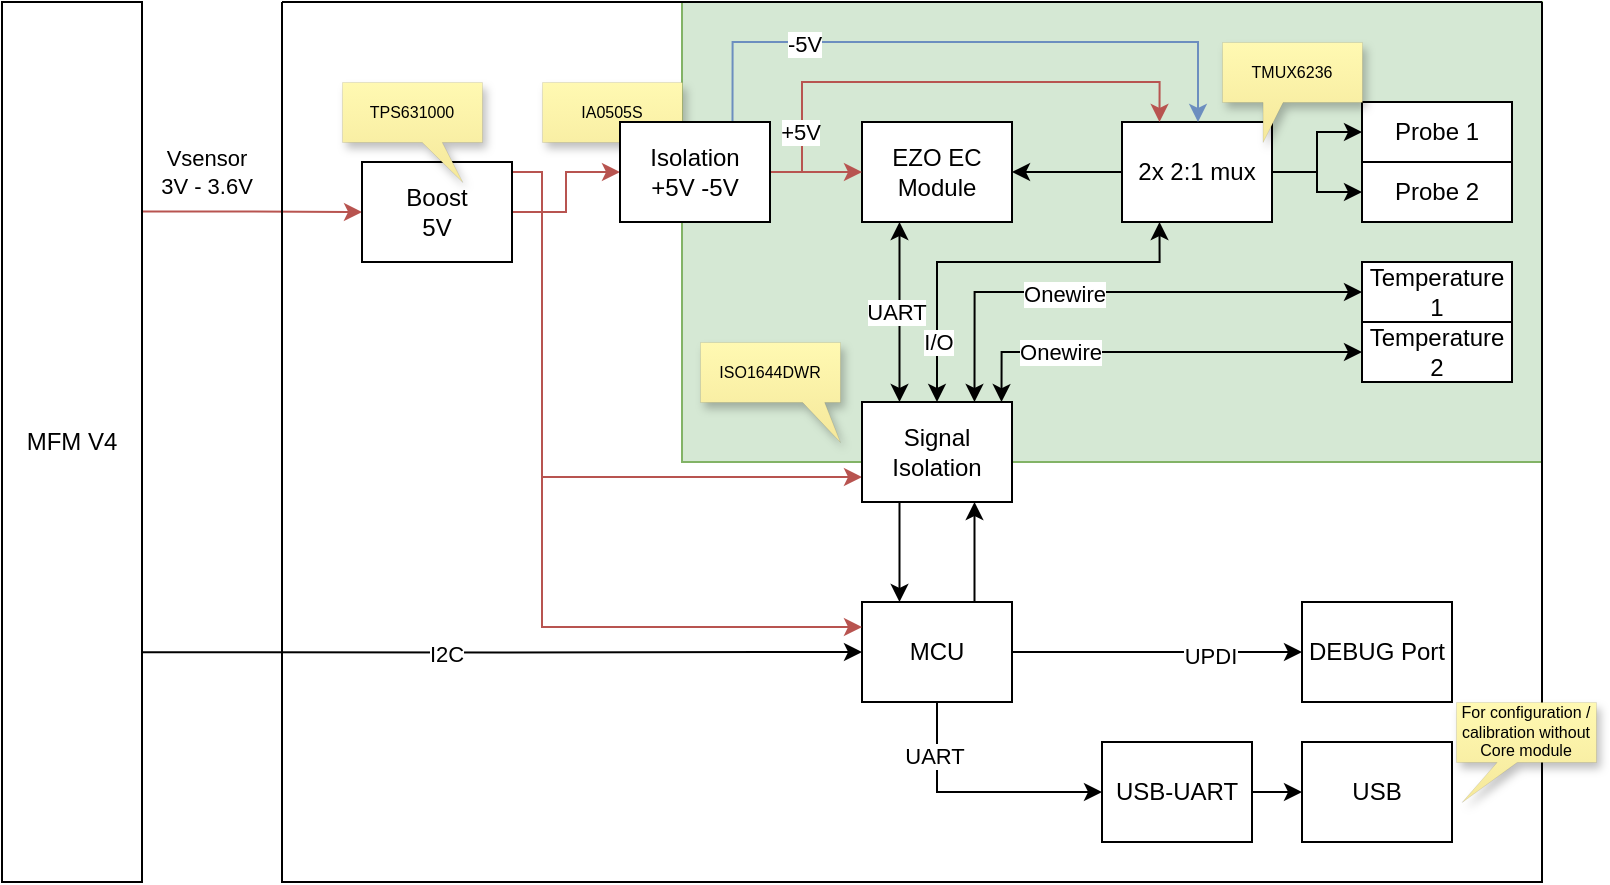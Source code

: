<mxfile version="24.5.3" type="device" pages="2">
  <diagram name="Hardware" id="1jqMc8SVdaduA_VYMaS6">
    <mxGraphModel dx="1680" dy="700" grid="1" gridSize="10" guides="1" tooltips="1" connect="1" arrows="1" fold="1" page="1" pageScale="1" pageWidth="827" pageHeight="1169" math="0" shadow="0">
      <root>
        <mxCell id="0" />
        <mxCell id="1" parent="0" />
        <mxCell id="no-w3kHmlKPdVMOaWSqH-8" value="" style="rounded=0;whiteSpace=wrap;html=1;fillColor=#d5e8d4;strokeColor=#82b366;movable=0;resizable=0;rotatable=0;deletable=0;editable=0;locked=1;connectable=0;" parent="1" vertex="1">
          <mxGeometry x="370" y="40" width="430" height="230" as="geometry" />
        </mxCell>
        <mxCell id="zH7CD539yPKMTo7ZfEln-61" style="edgeStyle=orthogonalEdgeStyle;rounded=0;orthogonalLoop=1;jettySize=auto;html=1;exitX=1.001;exitY=0.739;exitDx=0;exitDy=0;exitPerimeter=0;" parent="1" source="zH7CD539yPKMTo7ZfEln-1" target="zH7CD539yPKMTo7ZfEln-12" edge="1">
          <mxGeometry relative="1" as="geometry" />
        </mxCell>
        <mxCell id="zH7CD539yPKMTo7ZfEln-62" value="I2C" style="edgeLabel;html=1;align=center;verticalAlign=middle;resizable=0;points=[];" parent="zH7CD539yPKMTo7ZfEln-61" vertex="1" connectable="0">
          <mxGeometry x="-0.199" relative="1" as="geometry">
            <mxPoint x="8" y="1" as="offset" />
          </mxGeometry>
        </mxCell>
        <mxCell id="zH7CD539yPKMTo7ZfEln-63" value="" style="edgeStyle=orthogonalEdgeStyle;rounded=0;orthogonalLoop=1;jettySize=auto;html=1;exitX=0.998;exitY=0.238;exitDx=0;exitDy=0;entryX=0;entryY=0.5;entryDx=0;entryDy=0;exitPerimeter=0;fillColor=#f8cecc;strokeColor=#b85450;" parent="1" source="zH7CD539yPKMTo7ZfEln-1" target="no-w3kHmlKPdVMOaWSqH-1" edge="1">
          <mxGeometry relative="1" as="geometry" />
        </mxCell>
        <mxCell id="zH7CD539yPKMTo7ZfEln-64" value="Vsensor&lt;div&gt;3V - 3.6V&lt;/div&gt;" style="edgeLabel;html=1;align=center;verticalAlign=middle;resizable=0;points=[];" parent="zH7CD539yPKMTo7ZfEln-63" vertex="1" connectable="0">
          <mxGeometry x="-0.146" relative="1" as="geometry">
            <mxPoint x="-15" y="-20" as="offset" />
          </mxGeometry>
        </mxCell>
        <mxCell id="zH7CD539yPKMTo7ZfEln-1" value="MFM V4" style="rounded=0;whiteSpace=wrap;html=1;" parent="1" vertex="1">
          <mxGeometry x="30" y="40" width="70" height="440" as="geometry" />
        </mxCell>
        <mxCell id="zH7CD539yPKMTo7ZfEln-3" value="" style="swimlane;startSize=0;" parent="1" vertex="1">
          <mxGeometry x="170" y="40" width="630" height="440" as="geometry" />
        </mxCell>
        <mxCell id="zH7CD539yPKMTo7ZfEln-20" style="edgeStyle=orthogonalEdgeStyle;rounded=0;orthogonalLoop=1;jettySize=auto;html=1;exitX=1;exitY=0.5;exitDx=0;exitDy=0;" parent="zH7CD539yPKMTo7ZfEln-3" source="zH7CD539yPKMTo7ZfEln-12" target="zH7CD539yPKMTo7ZfEln-19" edge="1">
          <mxGeometry relative="1" as="geometry" />
        </mxCell>
        <mxCell id="zH7CD539yPKMTo7ZfEln-21" value="UPDI" style="edgeLabel;html=1;align=center;verticalAlign=middle;resizable=0;points=[];" parent="zH7CD539yPKMTo7ZfEln-20" vertex="1" connectable="0">
          <mxGeometry x="0.356" y="-2" relative="1" as="geometry">
            <mxPoint as="offset" />
          </mxGeometry>
        </mxCell>
        <mxCell id="zH7CD539yPKMTo7ZfEln-57" style="edgeStyle=orthogonalEdgeStyle;rounded=0;orthogonalLoop=1;jettySize=auto;html=1;entryX=0;entryY=0.5;entryDx=0;entryDy=0;exitX=0.5;exitY=1;exitDx=0;exitDy=0;" parent="zH7CD539yPKMTo7ZfEln-3" source="zH7CD539yPKMTo7ZfEln-12" target="zH7CD539yPKMTo7ZfEln-55" edge="1">
          <mxGeometry relative="1" as="geometry" />
        </mxCell>
        <mxCell id="Ar8b3TrCb_WrASNO3pO2-12" value="UART" style="edgeLabel;html=1;align=center;verticalAlign=middle;resizable=0;points=[];" vertex="1" connectable="0" parent="zH7CD539yPKMTo7ZfEln-57">
          <mxGeometry x="-0.574" y="-2" relative="1" as="geometry">
            <mxPoint as="offset" />
          </mxGeometry>
        </mxCell>
        <mxCell id="no-w3kHmlKPdVMOaWSqH-9" style="edgeStyle=orthogonalEdgeStyle;rounded=0;orthogonalLoop=1;jettySize=auto;html=1;exitX=0.75;exitY=0;exitDx=0;exitDy=0;entryX=0.75;entryY=1;entryDx=0;entryDy=0;" parent="zH7CD539yPKMTo7ZfEln-3" source="zH7CD539yPKMTo7ZfEln-12" target="no-w3kHmlKPdVMOaWSqH-6" edge="1">
          <mxGeometry relative="1" as="geometry" />
        </mxCell>
        <mxCell id="zH7CD539yPKMTo7ZfEln-12" value="MCU" style="rounded=0;whiteSpace=wrap;html=1;glass=0;shadow=0;" parent="zH7CD539yPKMTo7ZfEln-3" vertex="1">
          <mxGeometry x="290" y="300" width="75" height="50" as="geometry" />
        </mxCell>
        <mxCell id="zH7CD539yPKMTo7ZfEln-19" value="DEBUG Port" style="rounded=0;whiteSpace=wrap;html=1;glass=0;shadow=0;" parent="zH7CD539yPKMTo7ZfEln-3" vertex="1">
          <mxGeometry x="510" y="300" width="75" height="50" as="geometry" />
        </mxCell>
        <mxCell id="zH7CD539yPKMTo7ZfEln-54" value="USB" style="rounded=0;whiteSpace=wrap;html=1;glass=0;shadow=0;" parent="zH7CD539yPKMTo7ZfEln-3" vertex="1">
          <mxGeometry x="510" y="370" width="75" height="50" as="geometry" />
        </mxCell>
        <mxCell id="zH7CD539yPKMTo7ZfEln-56" style="edgeStyle=orthogonalEdgeStyle;rounded=0;orthogonalLoop=1;jettySize=auto;html=1;" parent="zH7CD539yPKMTo7ZfEln-3" source="zH7CD539yPKMTo7ZfEln-55" target="zH7CD539yPKMTo7ZfEln-54" edge="1">
          <mxGeometry relative="1" as="geometry" />
        </mxCell>
        <mxCell id="zH7CD539yPKMTo7ZfEln-55" value="USB-UART" style="rounded=0;whiteSpace=wrap;html=1;glass=0;shadow=0;" parent="zH7CD539yPKMTo7ZfEln-3" vertex="1">
          <mxGeometry x="410" y="370" width="75" height="50" as="geometry" />
        </mxCell>
        <mxCell id="no-w3kHmlKPdVMOaWSqH-3" style="edgeStyle=orthogonalEdgeStyle;rounded=0;orthogonalLoop=1;jettySize=auto;html=1;fillColor=#f8cecc;strokeColor=#b85450;" parent="zH7CD539yPKMTo7ZfEln-3" source="no-w3kHmlKPdVMOaWSqH-1" target="no-w3kHmlKPdVMOaWSqH-2" edge="1">
          <mxGeometry relative="1" as="geometry" />
        </mxCell>
        <mxCell id="no-w3kHmlKPdVMOaWSqH-4" style="edgeStyle=orthogonalEdgeStyle;rounded=0;orthogonalLoop=1;jettySize=auto;html=1;entryX=0;entryY=0.25;entryDx=0;entryDy=0;fillColor=#f8cecc;strokeColor=#b85450;" parent="zH7CD539yPKMTo7ZfEln-3" source="no-w3kHmlKPdVMOaWSqH-1" target="zH7CD539yPKMTo7ZfEln-12" edge="1">
          <mxGeometry relative="1" as="geometry">
            <Array as="points">
              <mxPoint x="130" y="85" />
              <mxPoint x="130" y="313" />
            </Array>
          </mxGeometry>
        </mxCell>
        <mxCell id="no-w3kHmlKPdVMOaWSqH-13" style="edgeStyle=orthogonalEdgeStyle;rounded=0;orthogonalLoop=1;jettySize=auto;html=1;entryX=0;entryY=0.75;entryDx=0;entryDy=0;fillColor=#f8cecc;strokeColor=#b85450;" parent="zH7CD539yPKMTo7ZfEln-3" source="no-w3kHmlKPdVMOaWSqH-1" target="no-w3kHmlKPdVMOaWSqH-6" edge="1">
          <mxGeometry relative="1" as="geometry">
            <Array as="points">
              <mxPoint x="130" y="85" />
              <mxPoint x="130" y="238" />
            </Array>
          </mxGeometry>
        </mxCell>
        <mxCell id="no-w3kHmlKPdVMOaWSqH-1" value="Boost&lt;div&gt;5V&lt;/div&gt;" style="rounded=0;whiteSpace=wrap;html=1;glass=0;shadow=0;" parent="zH7CD539yPKMTo7ZfEln-3" vertex="1">
          <mxGeometry x="40" y="80" width="75" height="50" as="geometry" />
        </mxCell>
        <mxCell id="no-w3kHmlKPdVMOaWSqH-10" style="edgeStyle=orthogonalEdgeStyle;rounded=0;orthogonalLoop=1;jettySize=auto;html=1;exitX=0.25;exitY=1;exitDx=0;exitDy=0;entryX=0.25;entryY=0;entryDx=0;entryDy=0;" parent="zH7CD539yPKMTo7ZfEln-3" source="no-w3kHmlKPdVMOaWSqH-6" target="zH7CD539yPKMTo7ZfEln-12" edge="1">
          <mxGeometry relative="1" as="geometry" />
        </mxCell>
        <mxCell id="Ar8b3TrCb_WrASNO3pO2-3" style="edgeStyle=orthogonalEdgeStyle;rounded=0;orthogonalLoop=1;jettySize=auto;html=1;exitX=0.75;exitY=0;exitDx=0;exitDy=0;entryX=0;entryY=0.5;entryDx=0;entryDy=0;startArrow=classic;startFill=1;" edge="1" parent="zH7CD539yPKMTo7ZfEln-3" source="no-w3kHmlKPdVMOaWSqH-6" target="Ar8b3TrCb_WrASNO3pO2-2">
          <mxGeometry relative="1" as="geometry" />
        </mxCell>
        <mxCell id="Ar8b3TrCb_WrASNO3pO2-9" value="Onewire" style="edgeLabel;html=1;align=center;verticalAlign=middle;resizable=0;points=[];" vertex="1" connectable="0" parent="Ar8b3TrCb_WrASNO3pO2-3">
          <mxGeometry x="-0.674" y="1" relative="1" as="geometry">
            <mxPoint x="45" y="-14" as="offset" />
          </mxGeometry>
        </mxCell>
        <mxCell id="Ar8b3TrCb_WrASNO3pO2-4" style="edgeStyle=orthogonalEdgeStyle;rounded=0;orthogonalLoop=1;jettySize=auto;html=1;exitX=0.93;exitY=0.001;exitDx=0;exitDy=0;entryX=0;entryY=0.5;entryDx=0;entryDy=0;startArrow=classic;startFill=1;exitPerimeter=0;" edge="1" parent="zH7CD539yPKMTo7ZfEln-3" source="no-w3kHmlKPdVMOaWSqH-6" target="Ar8b3TrCb_WrASNO3pO2-1">
          <mxGeometry relative="1" as="geometry">
            <Array as="points" />
          </mxGeometry>
        </mxCell>
        <mxCell id="Ar8b3TrCb_WrASNO3pO2-10" value="Onewire" style="edgeLabel;html=1;align=center;verticalAlign=middle;resizable=0;points=[];" vertex="1" connectable="0" parent="Ar8b3TrCb_WrASNO3pO2-4">
          <mxGeometry x="-0.584" y="1" relative="1" as="geometry">
            <mxPoint x="12" y="1" as="offset" />
          </mxGeometry>
        </mxCell>
        <mxCell id="no-w3kHmlKPdVMOaWSqH-6" value="&lt;div&gt;Signal Isolation&lt;/div&gt;" style="rounded=0;whiteSpace=wrap;html=1;glass=0;shadow=0;" parent="zH7CD539yPKMTo7ZfEln-3" vertex="1">
          <mxGeometry x="290" y="200" width="75" height="50" as="geometry" />
        </mxCell>
        <mxCell id="zH7CD539yPKMTo7ZfEln-58" value="For configuration / calibration without Core module" style="shape=callout;whiteSpace=wrap;html=1;perimeter=calloutPerimeter;shadow=1;fillStyle=solid;pointerEvents=1;align=center;verticalAlign=middle;fontFamily=Helvetica;fontSize=8;fontColor=#000000;fillColor=#FFF9B2;gradientColor=#F5E89B;gradientDirection=south;strokeWidth=0;base=10;position2=0.04;size=20;position=0.29;" parent="zH7CD539yPKMTo7ZfEln-3" vertex="1">
          <mxGeometry x="587" y="350" width="70" height="50" as="geometry" />
        </mxCell>
        <mxCell id="no-w3kHmlKPdVMOaWSqH-20" value="IA0505S" style="shape=callout;whiteSpace=wrap;html=1;perimeter=calloutPerimeter;shadow=1;fillStyle=solid;pointerEvents=1;align=center;verticalAlign=middle;fontFamily=Helvetica;fontSize=8;fontColor=#000000;fillColor=#FFF9B2;gradientColor=#F5E89B;gradientDirection=south;strokeWidth=0;base=10;position2=0.86;size=20;position=0.57;" parent="zH7CD539yPKMTo7ZfEln-3" vertex="1">
          <mxGeometry x="130" y="40" width="70" height="50" as="geometry" />
        </mxCell>
        <mxCell id="no-w3kHmlKPdVMOaWSqH-21" value="TPS631000" style="shape=callout;whiteSpace=wrap;html=1;perimeter=calloutPerimeter;shadow=1;fillStyle=solid;pointerEvents=1;align=center;verticalAlign=middle;fontFamily=Helvetica;fontSize=8;fontColor=#000000;fillColor=#FFF9B2;gradientColor=#F5E89B;gradientDirection=south;strokeWidth=0;base=10;position2=0.86;size=20;position=0.57;" parent="zH7CD539yPKMTo7ZfEln-3" vertex="1">
          <mxGeometry x="30" y="40" width="70" height="50" as="geometry" />
        </mxCell>
        <mxCell id="zH7CD539yPKMTo7ZfEln-5" value="Probe 2" style="rounded=0;whiteSpace=wrap;html=1;glass=0;shadow=0;" parent="zH7CD539yPKMTo7ZfEln-3" vertex="1">
          <mxGeometry x="540" y="80" width="75" height="30" as="geometry" />
        </mxCell>
        <mxCell id="zH7CD539yPKMTo7ZfEln-8" style="edgeStyle=orthogonalEdgeStyle;rounded=0;orthogonalLoop=1;jettySize=auto;html=1;" parent="zH7CD539yPKMTo7ZfEln-3" source="zH7CD539yPKMTo7ZfEln-6" target="no-w3kHmlKPdVMOaWSqH-5" edge="1">
          <mxGeometry relative="1" as="geometry">
            <mxPoint x="510" y="45" as="targetPoint" />
          </mxGeometry>
        </mxCell>
        <mxCell id="zH7CD539yPKMTo7ZfEln-9" style="edgeStyle=orthogonalEdgeStyle;rounded=0;orthogonalLoop=1;jettySize=auto;html=1;exitX=1;exitY=0.5;exitDx=0;exitDy=0;" parent="zH7CD539yPKMTo7ZfEln-3" source="zH7CD539yPKMTo7ZfEln-6" target="zH7CD539yPKMTo7ZfEln-5" edge="1">
          <mxGeometry relative="1" as="geometry" />
        </mxCell>
        <mxCell id="zH7CD539yPKMTo7ZfEln-10" style="edgeStyle=orthogonalEdgeStyle;rounded=0;orthogonalLoop=1;jettySize=auto;html=1;" parent="zH7CD539yPKMTo7ZfEln-3" source="zH7CD539yPKMTo7ZfEln-6" target="zH7CD539yPKMTo7ZfEln-7" edge="1">
          <mxGeometry relative="1" as="geometry" />
        </mxCell>
        <mxCell id="Ar8b3TrCb_WrASNO3pO2-6" style="edgeStyle=orthogonalEdgeStyle;rounded=0;orthogonalLoop=1;jettySize=auto;html=1;exitX=0.25;exitY=1;exitDx=0;exitDy=0;entryX=0.5;entryY=0;entryDx=0;entryDy=0;startArrow=classic;startFill=1;" edge="1" parent="zH7CD539yPKMTo7ZfEln-3" source="zH7CD539yPKMTo7ZfEln-6" target="no-w3kHmlKPdVMOaWSqH-6">
          <mxGeometry relative="1" as="geometry">
            <Array as="points">
              <mxPoint x="439" y="130" />
              <mxPoint x="328" y="130" />
            </Array>
          </mxGeometry>
        </mxCell>
        <mxCell id="Ar8b3TrCb_WrASNO3pO2-8" value="I/O" style="edgeLabel;html=1;align=center;verticalAlign=middle;resizable=0;points=[];" vertex="1" connectable="0" parent="Ar8b3TrCb_WrASNO3pO2-6">
          <mxGeometry x="0.404" relative="1" as="geometry">
            <mxPoint y="30" as="offset" />
          </mxGeometry>
        </mxCell>
        <mxCell id="zH7CD539yPKMTo7ZfEln-6" value="2x 2:1 mux" style="rounded=0;whiteSpace=wrap;html=1;glass=0;shadow=0;" parent="zH7CD539yPKMTo7ZfEln-3" vertex="1">
          <mxGeometry x="420" y="60" width="75" height="50" as="geometry" />
        </mxCell>
        <mxCell id="zH7CD539yPKMTo7ZfEln-7" value="EZO EC Module" style="rounded=0;whiteSpace=wrap;html=1;glass=0;shadow=0;" parent="zH7CD539yPKMTo7ZfEln-3" vertex="1">
          <mxGeometry x="290" y="60" width="75" height="50" as="geometry" />
        </mxCell>
        <mxCell id="no-w3kHmlKPdVMOaWSqH-14" style="edgeStyle=orthogonalEdgeStyle;rounded=0;orthogonalLoop=1;jettySize=auto;html=1;fillColor=#f8cecc;strokeColor=#b85450;" parent="zH7CD539yPKMTo7ZfEln-3" source="no-w3kHmlKPdVMOaWSqH-2" target="zH7CD539yPKMTo7ZfEln-7" edge="1">
          <mxGeometry relative="1" as="geometry" />
        </mxCell>
        <mxCell id="no-w3kHmlKPdVMOaWSqH-15" style="edgeStyle=orthogonalEdgeStyle;rounded=0;orthogonalLoop=1;jettySize=auto;html=1;exitX=1;exitY=0.5;exitDx=0;exitDy=0;entryX=0.25;entryY=0;entryDx=0;entryDy=0;fillColor=#f8cecc;strokeColor=#b85450;" parent="zH7CD539yPKMTo7ZfEln-3" source="no-w3kHmlKPdVMOaWSqH-2" target="zH7CD539yPKMTo7ZfEln-6" edge="1">
          <mxGeometry relative="1" as="geometry">
            <Array as="points">
              <mxPoint x="260" y="85" />
              <mxPoint x="260" y="40" />
              <mxPoint x="439" y="40" />
            </Array>
          </mxGeometry>
        </mxCell>
        <mxCell id="no-w3kHmlKPdVMOaWSqH-18" value="+5V" style="edgeLabel;html=1;align=center;verticalAlign=middle;resizable=0;points=[];" parent="no-w3kHmlKPdVMOaWSqH-15" vertex="1" connectable="0">
          <mxGeometry x="-0.731" y="1" relative="1" as="geometry">
            <mxPoint y="-1" as="offset" />
          </mxGeometry>
        </mxCell>
        <mxCell id="no-w3kHmlKPdVMOaWSqH-16" style="edgeStyle=orthogonalEdgeStyle;rounded=0;orthogonalLoop=1;jettySize=auto;html=1;entryX=0.5;entryY=0;entryDx=0;entryDy=0;exitX=0.75;exitY=0;exitDx=0;exitDy=0;fillColor=#dae8fc;strokeColor=#6c8ebf;" parent="zH7CD539yPKMTo7ZfEln-3" source="no-w3kHmlKPdVMOaWSqH-2" target="zH7CD539yPKMTo7ZfEln-6" edge="1">
          <mxGeometry relative="1" as="geometry">
            <Array as="points">
              <mxPoint x="225" y="20" />
              <mxPoint x="458" y="20" />
              <mxPoint x="458" y="60" />
            </Array>
          </mxGeometry>
        </mxCell>
        <mxCell id="no-w3kHmlKPdVMOaWSqH-17" value="-5V" style="edgeLabel;html=1;align=center;verticalAlign=middle;resizable=0;points=[];" parent="no-w3kHmlKPdVMOaWSqH-16" vertex="1" connectable="0">
          <mxGeometry x="-0.893" y="1" relative="1" as="geometry">
            <mxPoint x="36" y="-22" as="offset" />
          </mxGeometry>
        </mxCell>
        <mxCell id="no-w3kHmlKPdVMOaWSqH-2" value="&lt;div&gt;&lt;span style=&quot;background-color: initial;&quot;&gt;Isolation&lt;/span&gt;&lt;br&gt;&lt;/div&gt;&lt;div&gt;+5V -5V&lt;/div&gt;" style="rounded=0;whiteSpace=wrap;html=1;glass=0;shadow=0;" parent="zH7CD539yPKMTo7ZfEln-3" vertex="1">
          <mxGeometry x="169" y="60" width="75" height="50" as="geometry" />
        </mxCell>
        <mxCell id="no-w3kHmlKPdVMOaWSqH-5" value="Probe 1" style="rounded=0;whiteSpace=wrap;html=1;glass=0;shadow=0;" parent="zH7CD539yPKMTo7ZfEln-3" vertex="1">
          <mxGeometry x="540" y="50" width="75" height="30" as="geometry" />
        </mxCell>
        <mxCell id="no-w3kHmlKPdVMOaWSqH-11" style="edgeStyle=orthogonalEdgeStyle;rounded=0;orthogonalLoop=1;jettySize=auto;html=1;exitX=0.25;exitY=1;exitDx=0;exitDy=0;entryX=0.25;entryY=0;entryDx=0;entryDy=0;startArrow=classic;startFill=1;" parent="zH7CD539yPKMTo7ZfEln-3" source="zH7CD539yPKMTo7ZfEln-7" target="no-w3kHmlKPdVMOaWSqH-6" edge="1">
          <mxGeometry relative="1" as="geometry">
            <mxPoint x="308.75" y="180" as="targetPoint" />
          </mxGeometry>
        </mxCell>
        <mxCell id="Ar8b3TrCb_WrASNO3pO2-7" value="UART" style="edgeLabel;html=1;align=center;verticalAlign=middle;resizable=0;points=[];" vertex="1" connectable="0" parent="no-w3kHmlKPdVMOaWSqH-11">
          <mxGeometry x="-0.006" y="-2" relative="1" as="geometry">
            <mxPoint as="offset" />
          </mxGeometry>
        </mxCell>
        <mxCell id="no-w3kHmlKPdVMOaWSqH-19" value="TMUX6236" style="shape=callout;whiteSpace=wrap;html=1;perimeter=calloutPerimeter;shadow=1;fillStyle=solid;pointerEvents=1;align=center;verticalAlign=middle;fontFamily=Helvetica;fontSize=8;fontColor=#000000;fillColor=#FFF9B2;gradientColor=#F5E89B;gradientDirection=south;strokeWidth=0;base=10;position2=0.29;size=20;position=0.29;" parent="zH7CD539yPKMTo7ZfEln-3" vertex="1">
          <mxGeometry x="470" y="20" width="70" height="50" as="geometry" />
        </mxCell>
        <mxCell id="Ar8b3TrCb_WrASNO3pO2-1" value="Temperature 2" style="rounded=0;whiteSpace=wrap;html=1;glass=0;shadow=0;" vertex="1" parent="zH7CD539yPKMTo7ZfEln-3">
          <mxGeometry x="540" y="160" width="75" height="30" as="geometry" />
        </mxCell>
        <mxCell id="Ar8b3TrCb_WrASNO3pO2-2" value="Temperature 1" style="rounded=0;whiteSpace=wrap;html=1;glass=0;shadow=0;" vertex="1" parent="zH7CD539yPKMTo7ZfEln-3">
          <mxGeometry x="540" y="130" width="75" height="30" as="geometry" />
        </mxCell>
        <mxCell id="Ar8b3TrCb_WrASNO3pO2-11" value="ISO1644DWR" style="shape=callout;whiteSpace=wrap;html=1;perimeter=calloutPerimeter;shadow=1;fillStyle=solid;pointerEvents=1;align=center;verticalAlign=middle;fontFamily=Helvetica;fontSize=8;fontColor=#000000;fillColor=#FFF9B2;gradientColor=#F5E89B;gradientDirection=south;strokeWidth=0;base=11;position2=1;size=20;position=0.73;" vertex="1" parent="zH7CD539yPKMTo7ZfEln-3">
          <mxGeometry x="209" y="170" width="70" height="50" as="geometry" />
        </mxCell>
      </root>
    </mxGraphModel>
  </diagram>
  <diagram id="pHjJerPrwE4YGmkiOosl" name="Software">
    <mxGraphModel dx="989" dy="542" grid="1" gridSize="10" guides="1" tooltips="1" connect="1" arrows="1" fold="1" page="1" pageScale="1" pageWidth="827" pageHeight="1169" math="0" shadow="0">
      <root>
        <mxCell id="0" />
        <mxCell id="1" parent="0" />
        <mxCell id="RICit7SoAw3jnX4Z04Tt-1" value="" style="rounded=0;whiteSpace=wrap;html=1;" vertex="1" parent="1">
          <mxGeometry x="280" y="80" width="120" height="60" as="geometry" />
        </mxCell>
        <mxCell id="RICit7SoAw3jnX4Z04Tt-2" value="" style="rounded=0;whiteSpace=wrap;html=1;" vertex="1" parent="1">
          <mxGeometry x="280" y="150" width="120" height="60" as="geometry" />
        </mxCell>
        <mxCell id="RICit7SoAw3jnX4Z04Tt-3" value="" style="rounded=0;whiteSpace=wrap;html=1;" vertex="1" parent="1">
          <mxGeometry x="410" y="150" width="120" height="60" as="geometry" />
        </mxCell>
        <mxCell id="RICit7SoAw3jnX4Z04Tt-4" value="" style="rounded=0;whiteSpace=wrap;html=1;" vertex="1" parent="1">
          <mxGeometry x="410" y="80" width="120" height="60" as="geometry" />
        </mxCell>
      </root>
    </mxGraphModel>
  </diagram>
</mxfile>
